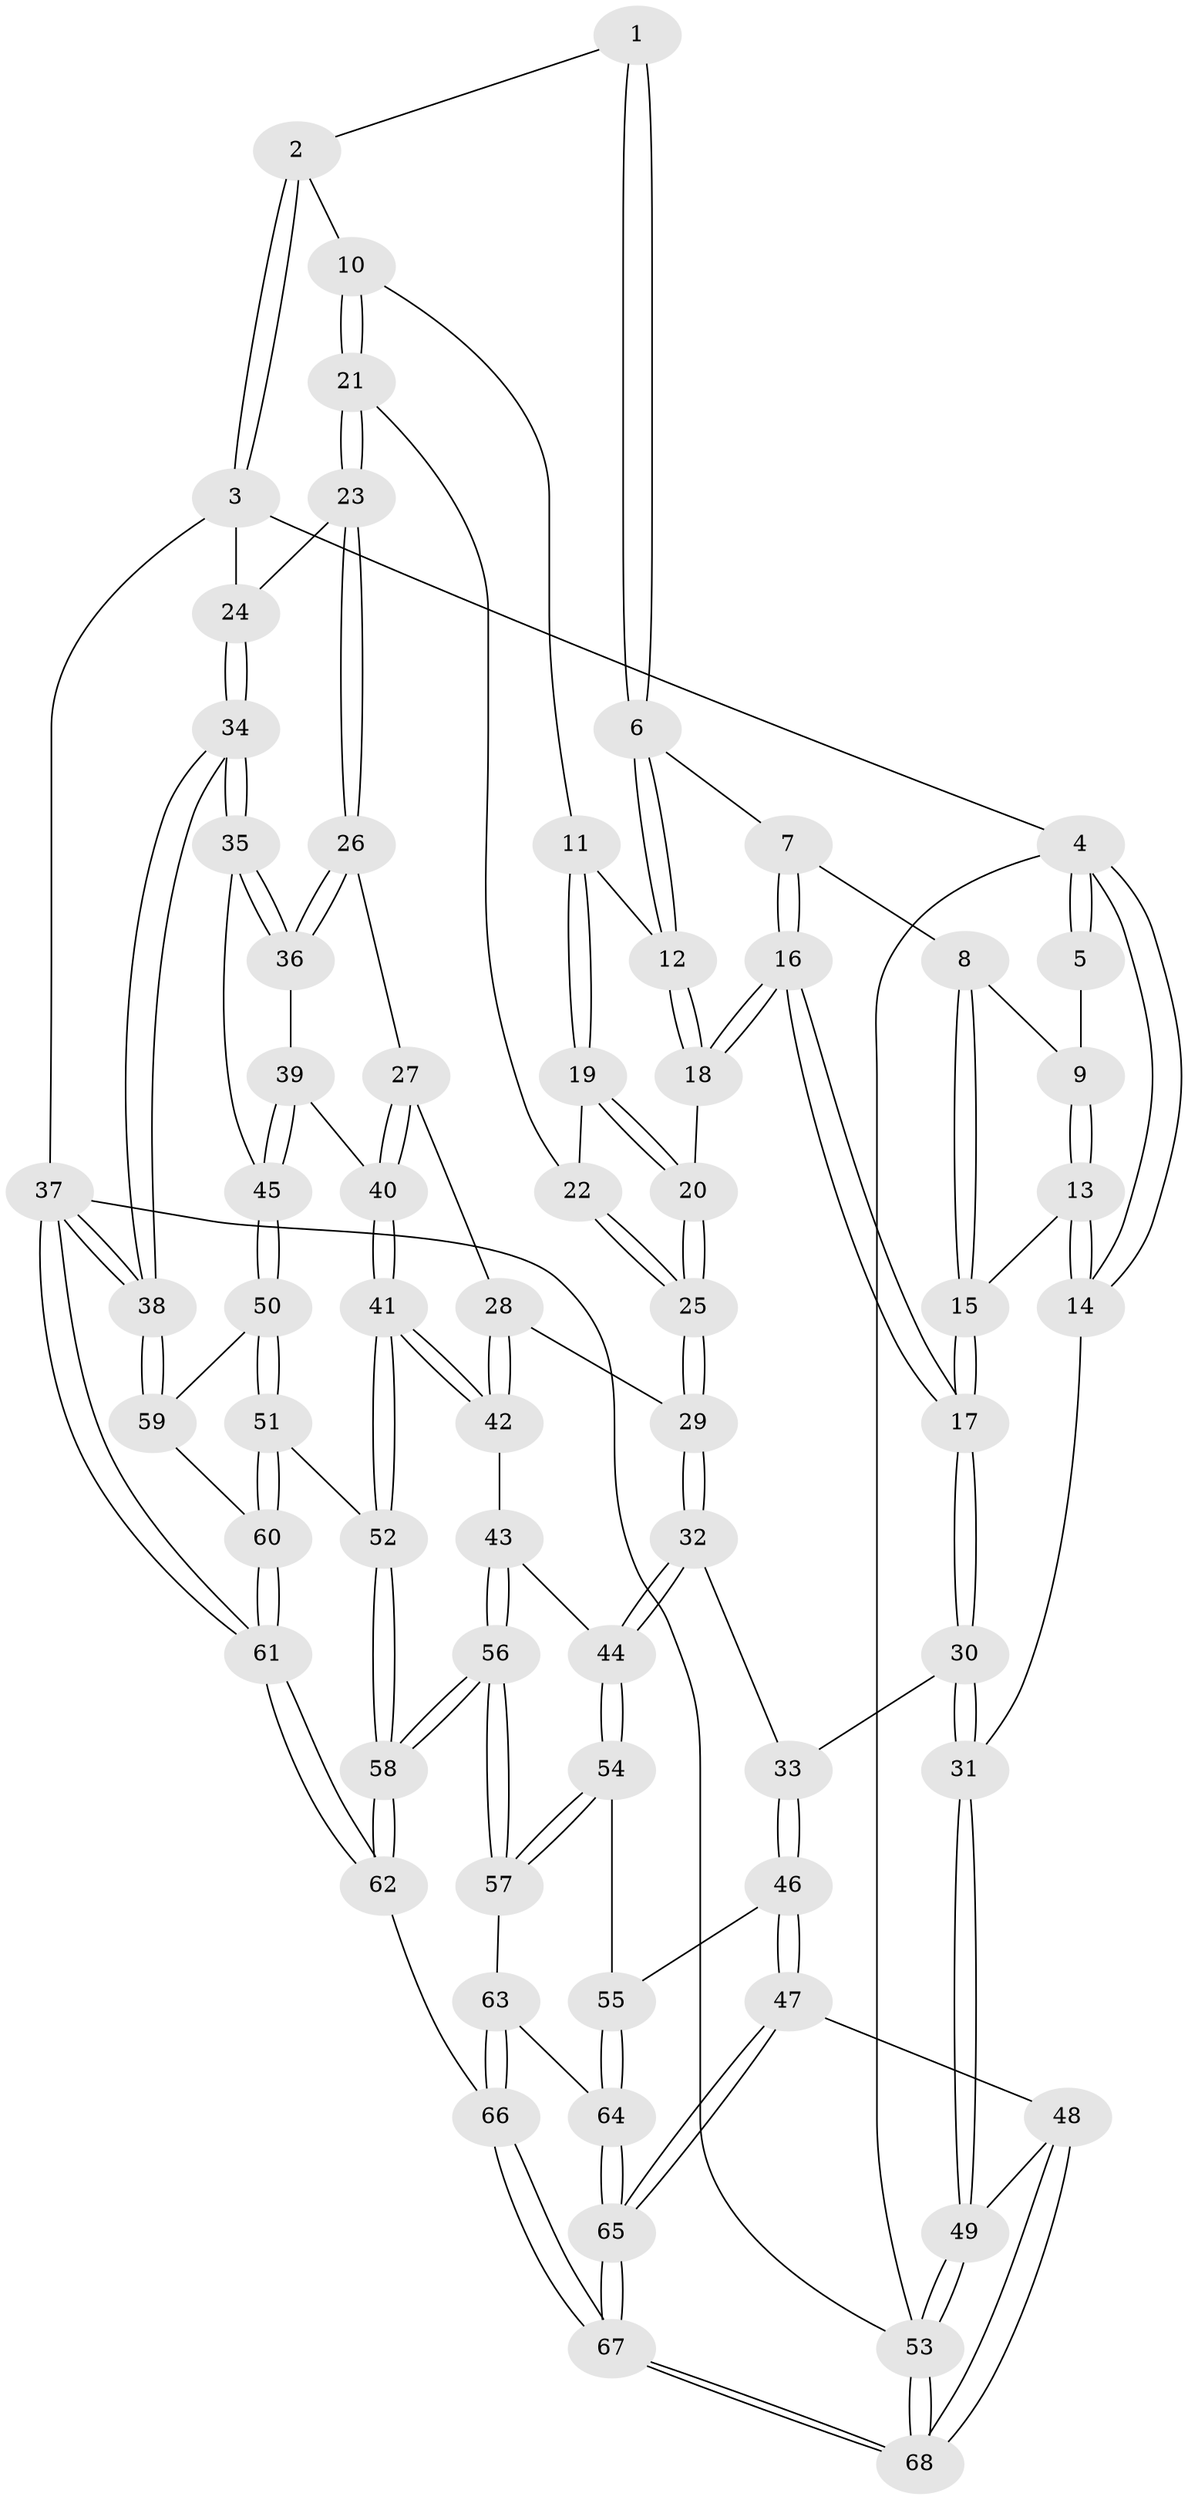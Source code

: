 // Generated by graph-tools (version 1.1) at 2025/02/03/09/25 05:02:24]
// undirected, 68 vertices, 167 edges
graph export_dot {
graph [start="1"]
  node [color=gray90,style=filled];
  1 [pos="+0.5503947348961674+0"];
  2 [pos="+0.6529380086180262+0"];
  3 [pos="+1+0"];
  4 [pos="+0+0"];
  5 [pos="+0.1584966430407224+0"];
  6 [pos="+0.4558883207433492+0.09050468644006752"];
  7 [pos="+0.3276675582545313+0.1251295755357242"];
  8 [pos="+0.2677996924412443+0.09830438736280325"];
  9 [pos="+0.25295828797682557+0.07282427744594702"];
  10 [pos="+0.6592321410175975+0.15918814195333833"];
  11 [pos="+0.5426093992667791+0.19244376341973501"];
  12 [pos="+0.46442459773362044+0.14029222925103832"];
  13 [pos="+0.0969548273591437+0.18796059535298765"];
  14 [pos="+0+0.13179297966493894"];
  15 [pos="+0.21728764299553124+0.2435812928572532"];
  16 [pos="+0.37069378818263926+0.3136321992487142"];
  17 [pos="+0.28349265234671206+0.36526994304723387"];
  18 [pos="+0.39375380699594154+0.3087697228314492"];
  19 [pos="+0.5329285385767489+0.2434105551780905"];
  20 [pos="+0.4567182343138563+0.3247936455610958"];
  21 [pos="+0.6752299630252943+0.19202530407324714"];
  22 [pos="+0.583039464402552+0.25866655116101606"];
  23 [pos="+0.7897014474772311+0.327358200055396"];
  24 [pos="+1+0"];
  25 [pos="+0.586124190817238+0.4192105601945907"];
  26 [pos="+0.7770580294685817+0.3646166910047666"];
  27 [pos="+0.7668326524208233+0.37299158973494"];
  28 [pos="+0.6332860433755415+0.43539034311008384"];
  29 [pos="+0.6053894566955254+0.43845078812543625"];
  30 [pos="+0.21541804067678794+0.49883708092235995"];
  31 [pos="+0+0.4669613138165735"];
  32 [pos="+0.47686943796785375+0.5995143106085375"];
  33 [pos="+0.2190903875625295+0.5038955908000778"];
  34 [pos="+1+0.5836215934790562"];
  35 [pos="+1+0.583513664971196"];
  36 [pos="+0.9252513014440795+0.49743746514177833"];
  37 [pos="+1+1"];
  38 [pos="+1+0.6924103584601301"];
  39 [pos="+0.8171897273670419+0.6352227967997304"];
  40 [pos="+0.7934779010906957+0.6438982908572447"];
  41 [pos="+0.7571421990450068+0.6835791146037891"];
  42 [pos="+0.7290613296421936+0.6780515116493522"];
  43 [pos="+0.6627511301944886+0.6957324723579127"];
  44 [pos="+0.48954164848675713+0.6366237545884178"];
  45 [pos="+0.9727058734098537+0.6593228917929993"];
  46 [pos="+0.21632788152912666+0.7687611288446016"];
  47 [pos="+0.12775997135751901+0.8425779645170329"];
  48 [pos="+0.1237379136798167+0.8434353602155252"];
  49 [pos="+0+0.8184301158662416"];
  50 [pos="+0.8711420712126741+0.7766839106098516"];
  51 [pos="+0.8520443004680082+0.7939894984781208"];
  52 [pos="+0.80173401252698+0.7680292473364265"];
  53 [pos="+0+1"];
  54 [pos="+0.4637995806995958+0.7370536955545592"];
  55 [pos="+0.2562846346346098+0.7842095714090235"];
  56 [pos="+0.6021479303340131+0.9020089725510639"];
  57 [pos="+0.4995020801387169+0.857581130438038"];
  58 [pos="+0.639939211283429+0.9416660120165039"];
  59 [pos="+1+0.7415057245300652"];
  60 [pos="+0.8821027881314607+0.8431629030849853"];
  61 [pos="+1+1"];
  62 [pos="+0.73818562869541+1"];
  63 [pos="+0.4760626561373486+0.8737320227019274"];
  64 [pos="+0.35524294011260493+0.9111044260872048"];
  65 [pos="+0.2917475527416824+1"];
  66 [pos="+0.3996463841343153+1"];
  67 [pos="+0.3062103244972419+1"];
  68 [pos="+0.06210392363306411+1"];
  1 -- 2;
  1 -- 6;
  1 -- 6;
  2 -- 3;
  2 -- 3;
  2 -- 10;
  3 -- 4;
  3 -- 24;
  3 -- 37;
  4 -- 5;
  4 -- 5;
  4 -- 14;
  4 -- 14;
  4 -- 53;
  5 -- 9;
  6 -- 7;
  6 -- 12;
  6 -- 12;
  7 -- 8;
  7 -- 16;
  7 -- 16;
  8 -- 9;
  8 -- 15;
  8 -- 15;
  9 -- 13;
  9 -- 13;
  10 -- 11;
  10 -- 21;
  10 -- 21;
  11 -- 12;
  11 -- 19;
  11 -- 19;
  12 -- 18;
  12 -- 18;
  13 -- 14;
  13 -- 14;
  13 -- 15;
  14 -- 31;
  15 -- 17;
  15 -- 17;
  16 -- 17;
  16 -- 17;
  16 -- 18;
  16 -- 18;
  17 -- 30;
  17 -- 30;
  18 -- 20;
  19 -- 20;
  19 -- 20;
  19 -- 22;
  20 -- 25;
  20 -- 25;
  21 -- 22;
  21 -- 23;
  21 -- 23;
  22 -- 25;
  22 -- 25;
  23 -- 24;
  23 -- 26;
  23 -- 26;
  24 -- 34;
  24 -- 34;
  25 -- 29;
  25 -- 29;
  26 -- 27;
  26 -- 36;
  26 -- 36;
  27 -- 28;
  27 -- 40;
  27 -- 40;
  28 -- 29;
  28 -- 42;
  28 -- 42;
  29 -- 32;
  29 -- 32;
  30 -- 31;
  30 -- 31;
  30 -- 33;
  31 -- 49;
  31 -- 49;
  32 -- 33;
  32 -- 44;
  32 -- 44;
  33 -- 46;
  33 -- 46;
  34 -- 35;
  34 -- 35;
  34 -- 38;
  34 -- 38;
  35 -- 36;
  35 -- 36;
  35 -- 45;
  36 -- 39;
  37 -- 38;
  37 -- 38;
  37 -- 61;
  37 -- 61;
  37 -- 53;
  38 -- 59;
  38 -- 59;
  39 -- 40;
  39 -- 45;
  39 -- 45;
  40 -- 41;
  40 -- 41;
  41 -- 42;
  41 -- 42;
  41 -- 52;
  41 -- 52;
  42 -- 43;
  43 -- 44;
  43 -- 56;
  43 -- 56;
  44 -- 54;
  44 -- 54;
  45 -- 50;
  45 -- 50;
  46 -- 47;
  46 -- 47;
  46 -- 55;
  47 -- 48;
  47 -- 65;
  47 -- 65;
  48 -- 49;
  48 -- 68;
  48 -- 68;
  49 -- 53;
  49 -- 53;
  50 -- 51;
  50 -- 51;
  50 -- 59;
  51 -- 52;
  51 -- 60;
  51 -- 60;
  52 -- 58;
  52 -- 58;
  53 -- 68;
  53 -- 68;
  54 -- 55;
  54 -- 57;
  54 -- 57;
  55 -- 64;
  55 -- 64;
  56 -- 57;
  56 -- 57;
  56 -- 58;
  56 -- 58;
  57 -- 63;
  58 -- 62;
  58 -- 62;
  59 -- 60;
  60 -- 61;
  60 -- 61;
  61 -- 62;
  61 -- 62;
  62 -- 66;
  63 -- 64;
  63 -- 66;
  63 -- 66;
  64 -- 65;
  64 -- 65;
  65 -- 67;
  65 -- 67;
  66 -- 67;
  66 -- 67;
  67 -- 68;
  67 -- 68;
}
